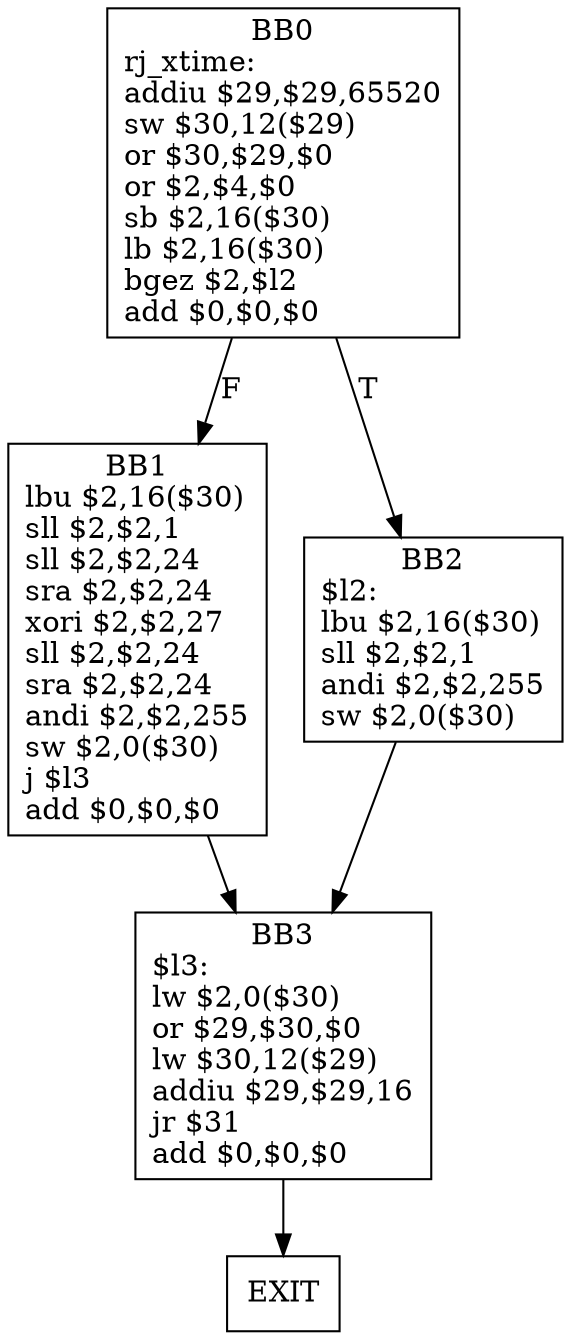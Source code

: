 digraph G1 {
node [shape = box];
BB0 [label = "BB0\nrj_xtime:\laddiu $29,$29,65520\lsw $30,12($29)\lor $30,$29,$0\lor $2,$4,$0\lsb $2,16($30)\llb $2,16($30)\lbgez $2,$l2\ladd $0,$0,$0\l"] ;
BB0 -> BB1 [style = filled, label = "F"];
BB0 -> BB2[style = filled, label = "T"];
BB1 [label = "BB1\nlbu $2,16($30)\lsll $2,$2,1\lsll $2,$2,24\lsra $2,$2,24\lxori $2,$2,27\lsll $2,$2,24\lsra $2,$2,24\landi $2,$2,255\lsw $2,0($30)\lj $l3\ladd $0,$0,$0\l"] ;
BB1 -> BB3 [style = filled, label = ""];
BB3 [label = "BB3\n$l3:\llw $2,0($30)\lor $29,$30,$0\llw $30,12($29)\laddiu $29,$29,16\ljr $31\ladd $0,$0,$0\l"] ;
BB3 -> EXIT  [style = filled, label = ""];
BB2 [label = "BB2\n$l2:\llbu $2,16($30)\lsll $2,$2,1\landi $2,$2,255\lsw $2,0($30)\l"] ;
BB2 -> BB3 [style = filled, label = ""];
}
